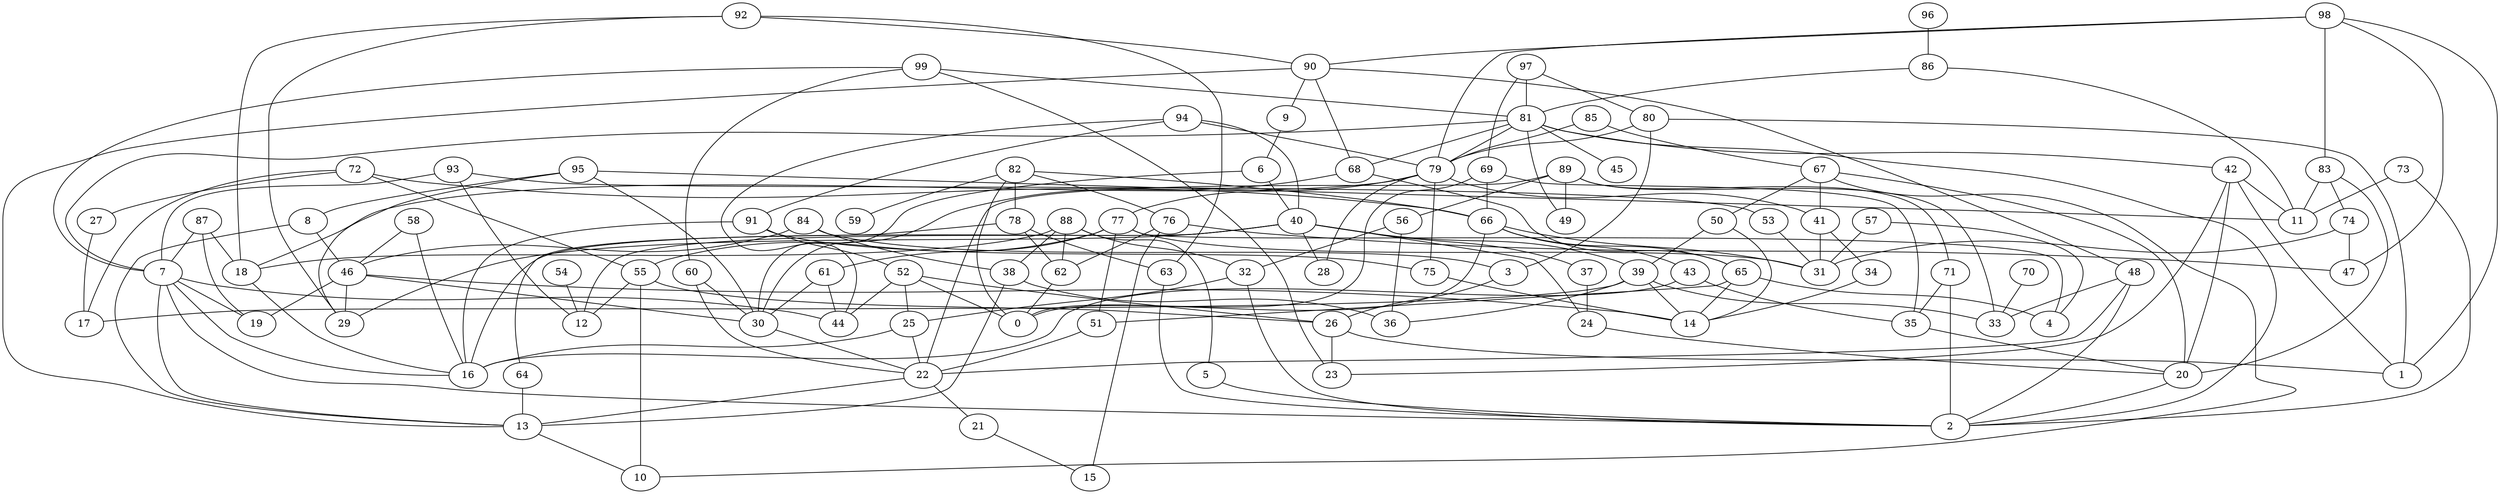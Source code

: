 digraph GG_graph {

subgraph G_graph {
edge [color = black]
"88" -> "38" [dir = none]
"39" -> "17" [dir = none]
"92" -> "29" [dir = none]
"41" -> "31" [dir = none]
"71" -> "35" [dir = none]
"87" -> "18" [dir = none]
"52" -> "44" [dir = none]
"89" -> "56" [dir = none]
"89" -> "33" [dir = none]
"66" -> "65" [dir = none]
"70" -> "33" [dir = none]
"68" -> "30" [dir = none]
"25" -> "16" [dir = none]
"73" -> "11" [dir = none]
"32" -> "2" [dir = none]
"54" -> "12" [dir = none]
"24" -> "20" [dir = none]
"82" -> "59" [dir = none]
"82" -> "78" [dir = none]
"93" -> "53" [dir = none]
"53" -> "31" [dir = none]
"97" -> "80" [dir = none]
"97" -> "69" [dir = none]
"97" -> "81" [dir = none]
"72" -> "17" [dir = none]
"72" -> "55" [dir = none]
"3" -> "26" [dir = none]
"55" -> "26" [dir = none]
"55" -> "12" [dir = none]
"50" -> "14" [dir = none]
"67" -> "10" [dir = none]
"65" -> "14" [dir = none]
"65" -> "4" [dir = none]
"65" -> "51" [dir = none]
"7" -> "2" [dir = none]
"84" -> "3" [dir = none]
"58" -> "46" [dir = none]
"94" -> "91" [dir = none]
"94" -> "40" [dir = none]
"94" -> "79" [dir = none]
"64" -> "13" [dir = none]
"57" -> "31" [dir = none]
"90" -> "9" [dir = none]
"78" -> "64" [dir = none]
"98" -> "83" [dir = none]
"98" -> "1" [dir = none]
"98" -> "47" [dir = none]
"98" -> "79" [dir = none]
"77" -> "31" [dir = none]
"77" -> "61" [dir = none]
"77" -> "51" [dir = none]
"77" -> "55" [dir = none]
"95" -> "8" [dir = none]
"95" -> "11" [dir = none]
"69" -> "0" [dir = none]
"69" -> "35" [dir = none]
"81" -> "49" [dir = none]
"81" -> "2" [dir = none]
"81" -> "45" [dir = none]
"81" -> "42" [dir = none]
"81" -> "79" [dir = none]
"79" -> "18" [dir = none]
"79" -> "77" [dir = none]
"27" -> "17" [dir = none]
"21" -> "15" [dir = none]
"51" -> "22" [dir = none]
"38" -> "36" [dir = none]
"38" -> "13" [dir = none]
"61" -> "44" [dir = none]
"61" -> "30" [dir = none]
"48" -> "33" [dir = none]
"48" -> "22" [dir = none]
"85" -> "67" [dir = none]
"22" -> "21" [dir = none]
"22" -> "13" [dir = none]
"40" -> "28" [dir = none]
"40" -> "37" [dir = none]
"40" -> "29" [dir = none]
"74" -> "47" [dir = none]
"13" -> "10" [dir = none]
"42" -> "20" [dir = none]
"42" -> "11" [dir = none]
"76" -> "62" [dir = none]
"76" -> "47" [dir = none]
"99" -> "23" [dir = none]
"99" -> "81" [dir = none]
"60" -> "22" [dir = none]
"5" -> "2" [dir = none]
"91" -> "75" [dir = none]
"46" -> "19" [dir = none]
"46" -> "30" [dir = none]
"63" -> "2" [dir = none]
"96" -> "86" [dir = none]
"43" -> "35" [dir = none]
"18" -> "16" [dir = none]
"34" -> "14" [dir = none]
"6" -> "40" [dir = none]
"9" -> "6" [dir = none]
"86" -> "81" [dir = none]
"90" -> "68" [dir = none]
"84" -> "46" [dir = none]
"50" -> "39" [dir = none]
"66" -> "0" [dir = none]
"25" -> "22" [dir = none]
"66" -> "43" [dir = none]
"98" -> "90" [dir = none]
"7" -> "44" [dir = none]
"88" -> "5" [dir = none]
"92" -> "90" [dir = none]
"82" -> "0" [dir = none]
"26" -> "23" [dir = none]
"66" -> "31" [dir = none]
"83" -> "20" [dir = none]
"6" -> "30" [dir = none]
"88" -> "62" [dir = none]
"81" -> "68" [dir = none]
"99" -> "60" [dir = none]
"79" -> "75" [dir = none]
"43" -> "16" [dir = none]
"82" -> "66" [dir = none]
"71" -> "2" [dir = none]
"8" -> "13" [dir = none]
"60" -> "30" [dir = none]
"26" -> "1" [dir = none]
"37" -> "24" [dir = none]
"56" -> "32" [dir = none]
"42" -> "1" [dir = none]
"80" -> "79" [dir = none]
"40" -> "24" [dir = none]
"88" -> "18" [dir = none]
"46" -> "29" [dir = none]
"40" -> "12" [dir = none]
"86" -> "11" [dir = none]
"83" -> "74" [dir = none]
"87" -> "19" [dir = none]
"20" -> "2" [dir = none]
"90" -> "13" [dir = none]
"56" -> "36" [dir = none]
"99" -> "7" [dir = none]
"78" -> "62" [dir = none]
"72" -> "27" [dir = none]
"93" -> "7" [dir = none]
"72" -> "66" [dir = none]
"95" -> "29" [dir = none]
"48" -> "2" [dir = none]
"55" -> "10" [dir = none]
"42" -> "23" [dir = none]
"95" -> "30" [dir = none]
"30" -> "22" [dir = none]
"32" -> "25" [dir = none]
"77" -> "4" [dir = none]
"8" -> "46" [dir = none]
"92" -> "18" [dir = none]
"7" -> "19" [dir = none]
"39" -> "14" [dir = none]
"88" -> "32" [dir = none]
"67" -> "41" [dir = none]
"87" -> "7" [dir = none]
"68" -> "65" [dir = none]
"58" -> "16" [dir = none]
"40" -> "39" [dir = none]
"89" -> "49" [dir = none]
"78" -> "63" [dir = none]
"80" -> "1" [dir = none]
"57" -> "4" [dir = none]
"39" -> "33" [dir = none]
"93" -> "12" [dir = none]
"52" -> "25" [dir = none]
"76" -> "15" [dir = none]
"52" -> "0" [dir = none]
"90" -> "48" [dir = none]
"91" -> "52" [dir = none]
"84" -> "38" [dir = none]
"7" -> "13" [dir = none]
"35" -> "20" [dir = none]
"89" -> "71" [dir = none]
"41" -> "34" [dir = none]
"89" -> "22" [dir = none]
"94" -> "44" [dir = none]
"75" -> "14" [dir = none]
"39" -> "36" [dir = none]
"7" -> "16" [dir = none]
"80" -> "3" [dir = none]
"91" -> "16" [dir = none]
"85" -> "79" [dir = none]
"69" -> "66" [dir = none]
"46" -> "14" [dir = none]
"79" -> "41" [dir = none]
"74" -> "31" [dir = none]
"40" -> "16" [dir = none]
"81" -> "7" [dir = none]
"79" -> "28" [dir = none]
"82" -> "76" [dir = none]
"83" -> "11" [dir = none]
"52" -> "26" [dir = none]
"67" -> "50" [dir = none]
"62" -> "0" [dir = none]
"67" -> "20" [dir = none]
"73" -> "2" [dir = none]
"92" -> "63" [dir = none]
}

}
